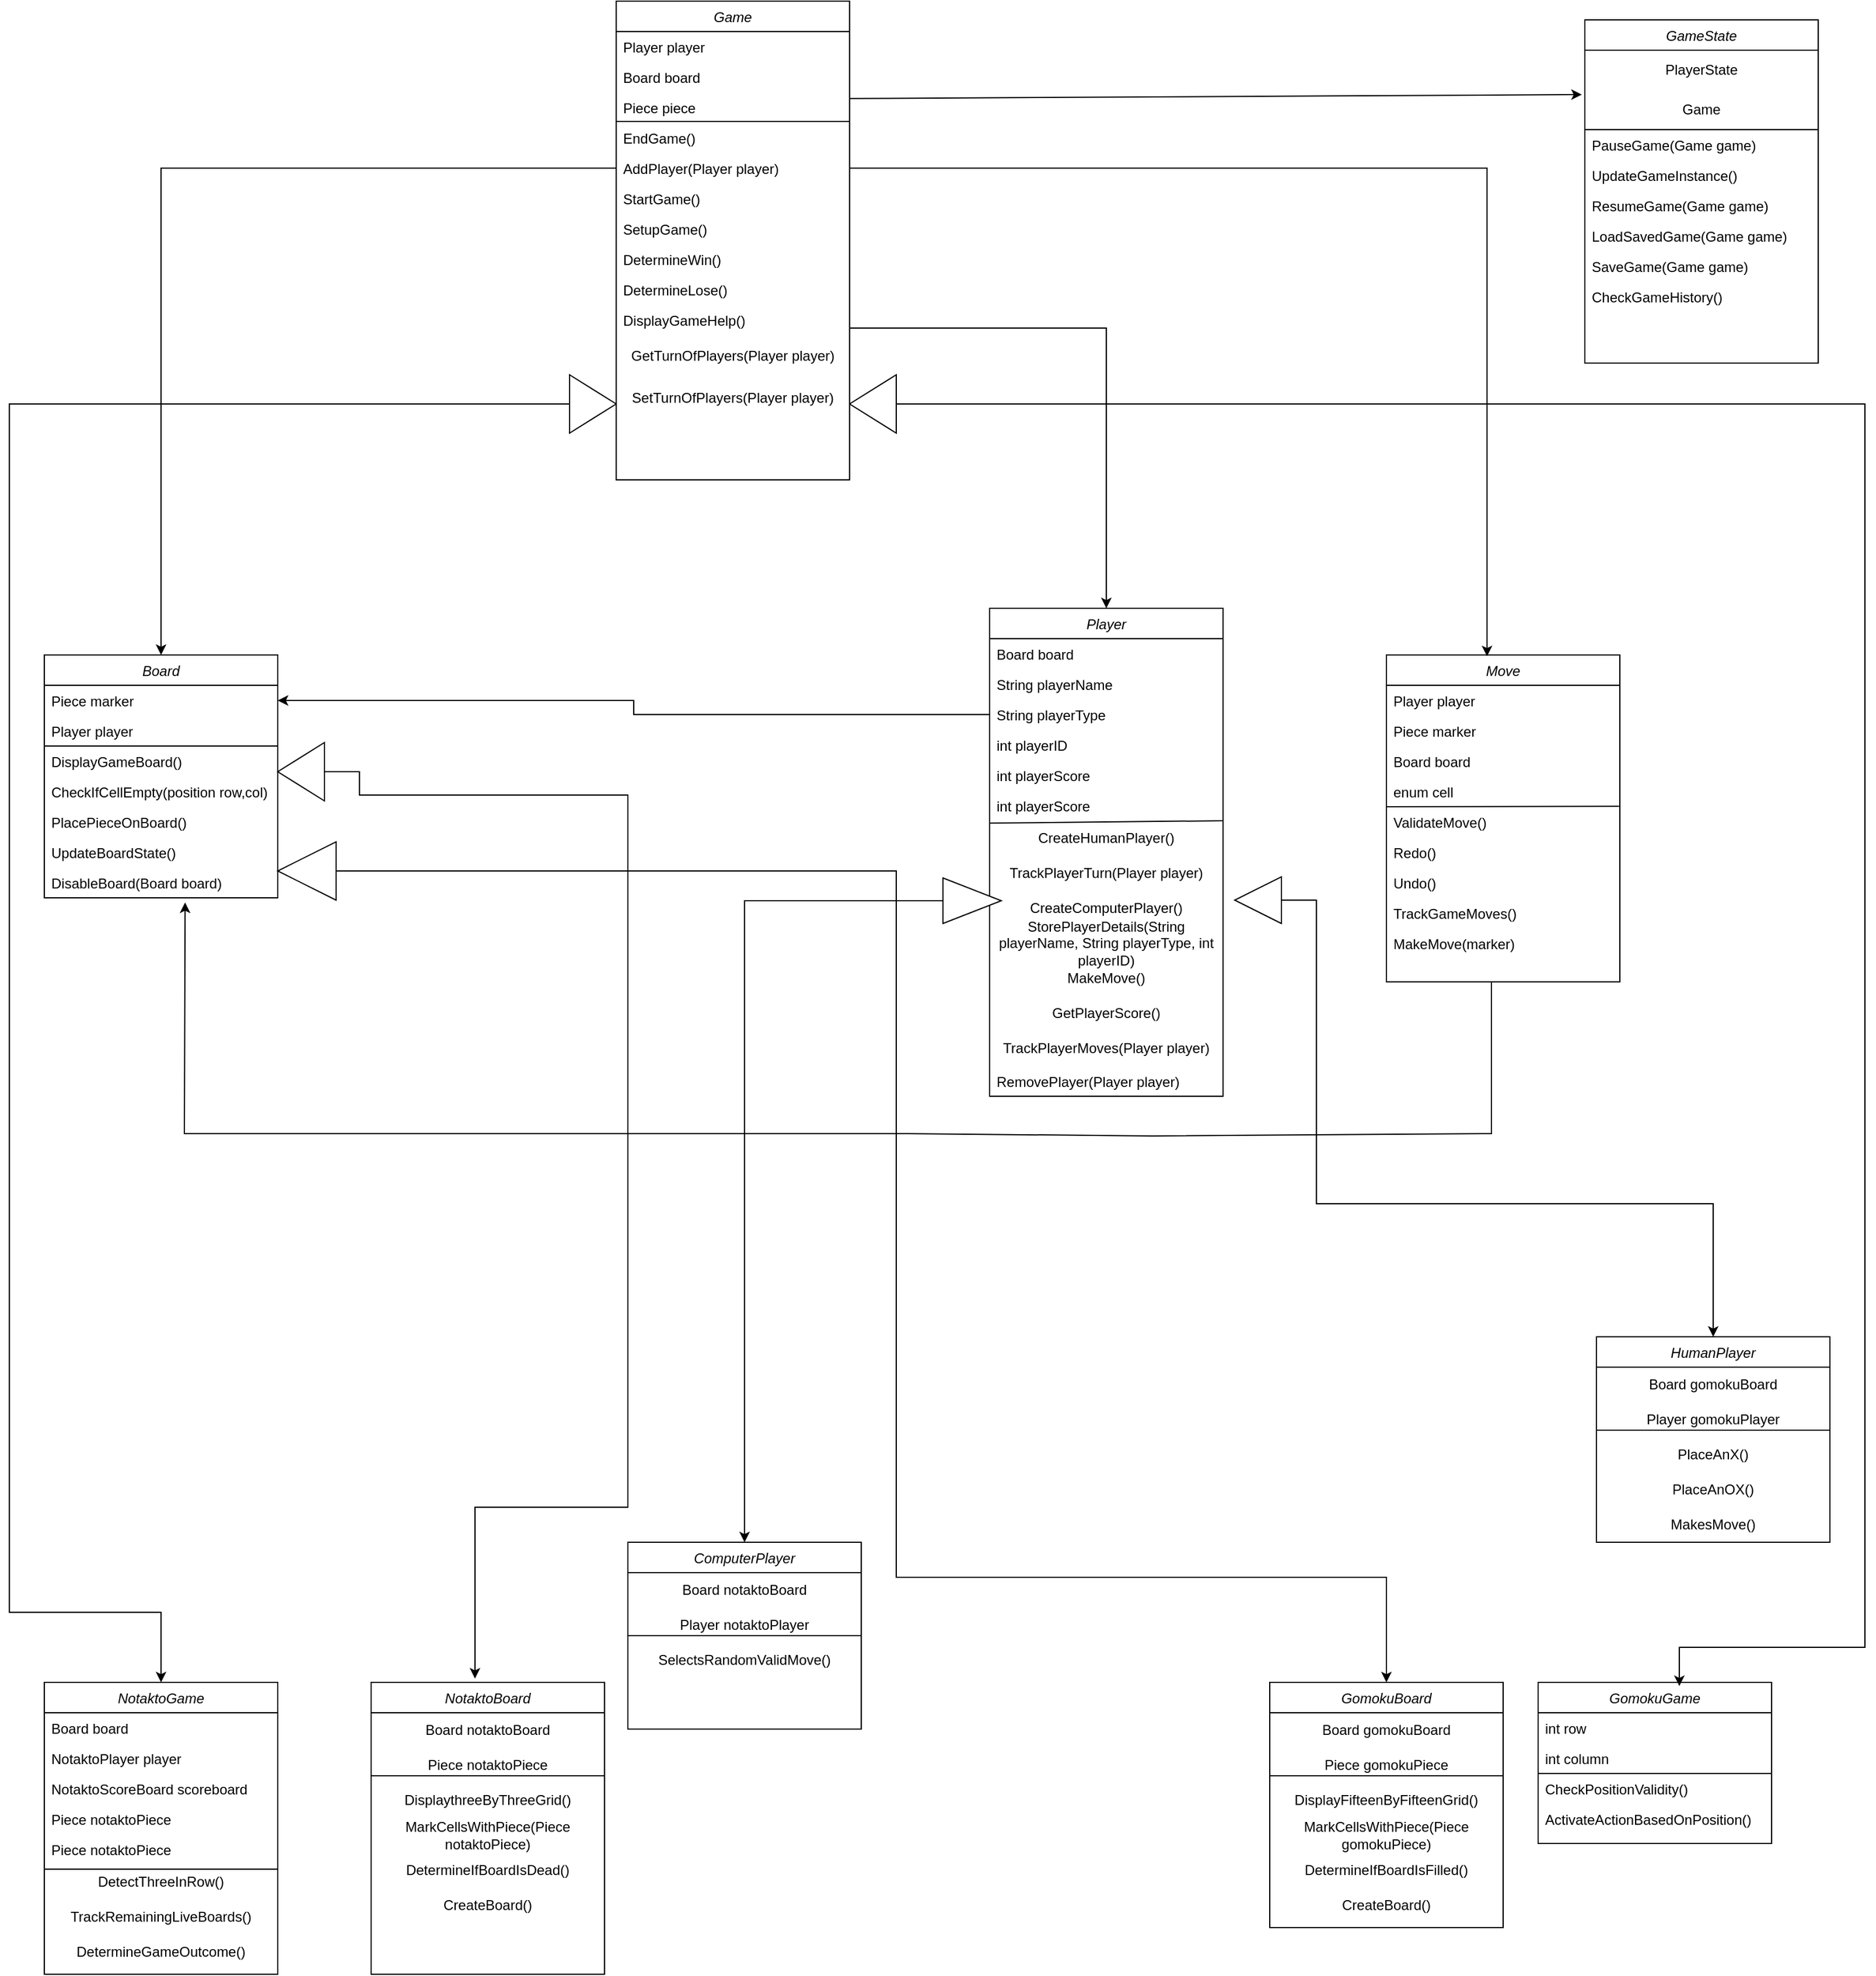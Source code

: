 <mxfile version="24.7.5">
  <diagram id="C5RBs43oDa-KdzZeNtuy" name="Page-1">
    <mxGraphModel dx="2927" dy="1242" grid="1" gridSize="10" guides="1" tooltips="1" connect="1" arrows="1" fold="1" page="1" pageScale="1" pageWidth="827" pageHeight="1169" math="0" shadow="0">
      <root>
        <mxCell id="WIyWlLk6GJQsqaUBKTNV-0" />
        <mxCell id="WIyWlLk6GJQsqaUBKTNV-1" parent="WIyWlLk6GJQsqaUBKTNV-0" />
        <mxCell id="zkfFHV4jXpPFQw0GAbJ--0" value="Game" style="swimlane;fontStyle=2;align=center;verticalAlign=top;childLayout=stackLayout;horizontal=1;startSize=26;horizontalStack=0;resizeParent=1;resizeLast=0;collapsible=1;marginBottom=0;rounded=0;shadow=0;strokeWidth=1;" parent="WIyWlLk6GJQsqaUBKTNV-1" vertex="1">
          <mxGeometry x="-270" y="40" width="200" height="410" as="geometry">
            <mxRectangle x="230" y="140" width="160" height="26" as="alternateBounds" />
          </mxGeometry>
        </mxCell>
        <mxCell id="zkfFHV4jXpPFQw0GAbJ--1" value="Player player&#xa;" style="text;align=left;verticalAlign=top;spacingLeft=4;spacingRight=4;overflow=hidden;rotatable=0;points=[[0,0.5],[1,0.5]];portConstraint=eastwest;" parent="zkfFHV4jXpPFQw0GAbJ--0" vertex="1">
          <mxGeometry y="26" width="200" height="26" as="geometry" />
        </mxCell>
        <mxCell id="zkfFHV4jXpPFQw0GAbJ--2" value="Board board" style="text;align=left;verticalAlign=top;spacingLeft=4;spacingRight=4;overflow=hidden;rotatable=0;points=[[0,0.5],[1,0.5]];portConstraint=eastwest;rounded=0;shadow=0;html=0;" parent="zkfFHV4jXpPFQw0GAbJ--0" vertex="1">
          <mxGeometry y="52" width="200" height="26" as="geometry" />
        </mxCell>
        <mxCell id="JrsG_4BdHlaIOofszGz--10" value="Piece piece" style="text;align=left;verticalAlign=top;spacingLeft=4;spacingRight=4;overflow=hidden;rotatable=0;points=[[0,0.5],[1,0.5]];portConstraint=eastwest;rounded=0;shadow=0;html=0;" parent="zkfFHV4jXpPFQw0GAbJ--0" vertex="1">
          <mxGeometry y="78" width="200" height="26" as="geometry" />
        </mxCell>
        <mxCell id="JrsG_4BdHlaIOofszGz--7" value="EndGame()" style="text;align=left;verticalAlign=top;spacingLeft=4;spacingRight=4;overflow=hidden;rotatable=0;points=[[0,0.5],[1,0.5]];portConstraint=eastwest;" parent="zkfFHV4jXpPFQw0GAbJ--0" vertex="1">
          <mxGeometry y="104" width="200" height="26" as="geometry" />
        </mxCell>
        <mxCell id="JrsG_4BdHlaIOofszGz--1" value="AddPlayer(Player player)" style="text;align=left;verticalAlign=top;spacingLeft=4;spacingRight=4;overflow=hidden;rotatable=0;points=[[0,0.5],[1,0.5]];portConstraint=eastwest;" parent="zkfFHV4jXpPFQw0GAbJ--0" vertex="1">
          <mxGeometry y="130" width="200" height="26" as="geometry" />
        </mxCell>
        <mxCell id="JrsG_4BdHlaIOofszGz--6" value="StartGame()" style="text;align=left;verticalAlign=top;spacingLeft=4;spacingRight=4;overflow=hidden;rotatable=0;points=[[0,0.5],[1,0.5]];portConstraint=eastwest;" parent="zkfFHV4jXpPFQw0GAbJ--0" vertex="1">
          <mxGeometry y="156" width="200" height="26" as="geometry" />
        </mxCell>
        <mxCell id="JrsG_4BdHlaIOofszGz--11" value="SetupGame()" style="text;align=left;verticalAlign=top;spacingLeft=4;spacingRight=4;overflow=hidden;rotatable=0;points=[[0,0.5],[1,0.5]];portConstraint=eastwest;" parent="zkfFHV4jXpPFQw0GAbJ--0" vertex="1">
          <mxGeometry y="182" width="200" height="26" as="geometry" />
        </mxCell>
        <mxCell id="JrsG_4BdHlaIOofszGz--13" value="DetermineWin()" style="text;align=left;verticalAlign=top;spacingLeft=4;spacingRight=4;overflow=hidden;rotatable=0;points=[[0,0.5],[1,0.5]];portConstraint=eastwest;" parent="zkfFHV4jXpPFQw0GAbJ--0" vertex="1">
          <mxGeometry y="208" width="200" height="26" as="geometry" />
        </mxCell>
        <mxCell id="JrsG_4BdHlaIOofszGz--14" value="DetermineLose()" style="text;align=left;verticalAlign=top;spacingLeft=4;spacingRight=4;overflow=hidden;rotatable=0;points=[[0,0.5],[1,0.5]];portConstraint=eastwest;" parent="zkfFHV4jXpPFQw0GAbJ--0" vertex="1">
          <mxGeometry y="234" width="200" height="26" as="geometry" />
        </mxCell>
        <mxCell id="JrsG_4BdHlaIOofszGz--17" value="DisplayGameHelp()" style="text;align=left;verticalAlign=top;spacingLeft=4;spacingRight=4;overflow=hidden;rotatable=0;points=[[0,0.5],[1,0.5]];portConstraint=eastwest;" parent="zkfFHV4jXpPFQw0GAbJ--0" vertex="1">
          <mxGeometry y="260" width="200" height="26" as="geometry" />
        </mxCell>
        <mxCell id="JrsG_4BdHlaIOofszGz--152" value="GetTurnOfPlayers(Player player)" style="text;html=1;align=center;verticalAlign=middle;whiteSpace=wrap;rounded=0;" parent="zkfFHV4jXpPFQw0GAbJ--0" vertex="1">
          <mxGeometry y="286" width="200" height="36" as="geometry" />
        </mxCell>
        <mxCell id="JrsG_4BdHlaIOofszGz--155" value="SetTurnOfPlayers(Player player)" style="text;html=1;align=center;verticalAlign=middle;whiteSpace=wrap;rounded=0;" parent="zkfFHV4jXpPFQw0GAbJ--0" vertex="1">
          <mxGeometry y="322" width="200" height="36" as="geometry" />
        </mxCell>
        <mxCell id="JrsG_4BdHlaIOofszGz--0" value="" style="endArrow=none;html=1;rounded=0;exitX=0;exitY=0.25;exitDx=0;exitDy=0;entryX=1;entryY=0.25;entryDx=0;entryDy=0;" parent="WIyWlLk6GJQsqaUBKTNV-1" edge="1">
          <mxGeometry width="50" height="50" relative="1" as="geometry">
            <mxPoint x="-270" y="143" as="sourcePoint" />
            <mxPoint x="-70" y="143" as="targetPoint" />
          </mxGeometry>
        </mxCell>
        <mxCell id="JrsG_4BdHlaIOofszGz--21" value="Player" style="swimlane;fontStyle=2;align=center;verticalAlign=top;childLayout=stackLayout;horizontal=1;startSize=26;horizontalStack=0;resizeParent=1;resizeLast=0;collapsible=1;marginBottom=0;rounded=0;shadow=0;strokeWidth=1;" parent="WIyWlLk6GJQsqaUBKTNV-1" vertex="1">
          <mxGeometry x="50" y="560" width="200" height="418" as="geometry">
            <mxRectangle x="230" y="140" width="160" height="26" as="alternateBounds" />
          </mxGeometry>
        </mxCell>
        <mxCell id="JrsG_4BdHlaIOofszGz--97" value="Board board" style="text;align=left;verticalAlign=top;spacingLeft=4;spacingRight=4;overflow=hidden;rotatable=0;points=[[0,0.5],[1,0.5]];portConstraint=eastwest;" parent="JrsG_4BdHlaIOofszGz--21" vertex="1">
          <mxGeometry y="26" width="200" height="26" as="geometry" />
        </mxCell>
        <mxCell id="JrsG_4BdHlaIOofszGz--102" value="String playerName" style="text;align=left;verticalAlign=top;spacingLeft=4;spacingRight=4;overflow=hidden;rotatable=0;points=[[0,0.5],[1,0.5]];portConstraint=eastwest;" parent="JrsG_4BdHlaIOofszGz--21" vertex="1">
          <mxGeometry y="52" width="200" height="26" as="geometry" />
        </mxCell>
        <mxCell id="JrsG_4BdHlaIOofszGz--103" value="String playerType" style="text;align=left;verticalAlign=top;spacingLeft=4;spacingRight=4;overflow=hidden;rotatable=0;points=[[0,0.5],[1,0.5]];portConstraint=eastwest;" parent="JrsG_4BdHlaIOofszGz--21" vertex="1">
          <mxGeometry y="78" width="200" height="26" as="geometry" />
        </mxCell>
        <mxCell id="JrsG_4BdHlaIOofszGz--104" value="int playerID" style="text;align=left;verticalAlign=top;spacingLeft=4;spacingRight=4;overflow=hidden;rotatable=0;points=[[0,0.5],[1,0.5]];portConstraint=eastwest;" parent="JrsG_4BdHlaIOofszGz--21" vertex="1">
          <mxGeometry y="104" width="200" height="26" as="geometry" />
        </mxCell>
        <mxCell id="JrsG_4BdHlaIOofszGz--105" value="int playerScore" style="text;align=left;verticalAlign=top;spacingLeft=4;spacingRight=4;overflow=hidden;rotatable=0;points=[[0,0.5],[1,0.5]];portConstraint=eastwest;" parent="JrsG_4BdHlaIOofszGz--21" vertex="1">
          <mxGeometry y="130" width="200" height="26" as="geometry" />
        </mxCell>
        <mxCell id="JrsG_4BdHlaIOofszGz--106" value="int playerScore" style="text;align=left;verticalAlign=top;spacingLeft=4;spacingRight=4;overflow=hidden;rotatable=0;points=[[0,0.5],[1,0.5]];portConstraint=eastwest;" parent="JrsG_4BdHlaIOofszGz--21" vertex="1">
          <mxGeometry y="156" width="200" height="26" as="geometry" />
        </mxCell>
        <mxCell id="JrsG_4BdHlaIOofszGz--98" value="" style="endArrow=none;html=1;rounded=0;" parent="JrsG_4BdHlaIOofszGz--21" edge="1">
          <mxGeometry width="50" height="50" relative="1" as="geometry">
            <mxPoint y="184" as="sourcePoint" />
            <mxPoint x="200" y="182" as="targetPoint" />
          </mxGeometry>
        </mxCell>
        <mxCell id="JrsG_4BdHlaIOofszGz--99" value="CreateHumanPlayer()" style="text;html=1;align=center;verticalAlign=middle;whiteSpace=wrap;rounded=0;" parent="JrsG_4BdHlaIOofszGz--21" vertex="1">
          <mxGeometry y="182" width="200" height="30" as="geometry" />
        </mxCell>
        <mxCell id="JrsG_4BdHlaIOofszGz--101" value="TrackPlayerTurn(Player player)" style="text;html=1;align=center;verticalAlign=middle;whiteSpace=wrap;rounded=0;" parent="JrsG_4BdHlaIOofszGz--21" vertex="1">
          <mxGeometry y="212" width="200" height="30" as="geometry" />
        </mxCell>
        <mxCell id="JrsG_4BdHlaIOofszGz--100" value="CreateComputerPlayer()" style="text;html=1;align=center;verticalAlign=middle;whiteSpace=wrap;rounded=0;" parent="JrsG_4BdHlaIOofszGz--21" vertex="1">
          <mxGeometry y="242" width="200" height="30" as="geometry" />
        </mxCell>
        <mxCell id="JrsG_4BdHlaIOofszGz--108" value="StorePlayerDetails(String playerName, String playerType, int playerID)" style="text;html=1;align=center;verticalAlign=middle;whiteSpace=wrap;rounded=0;" parent="JrsG_4BdHlaIOofszGz--21" vertex="1">
          <mxGeometry y="272" width="200" height="30" as="geometry" />
        </mxCell>
        <mxCell id="JrsG_4BdHlaIOofszGz--110" value="MakeMove()" style="text;html=1;align=center;verticalAlign=middle;whiteSpace=wrap;rounded=0;" parent="JrsG_4BdHlaIOofszGz--21" vertex="1">
          <mxGeometry y="302" width="200" height="30" as="geometry" />
        </mxCell>
        <mxCell id="JrsG_4BdHlaIOofszGz--111" value="GetPlayerScore()" style="text;html=1;align=center;verticalAlign=middle;whiteSpace=wrap;rounded=0;" parent="JrsG_4BdHlaIOofszGz--21" vertex="1">
          <mxGeometry y="332" width="200" height="30" as="geometry" />
        </mxCell>
        <mxCell id="JrsG_4BdHlaIOofszGz--112" value="TrackPlayerMoves(Player player)" style="text;html=1;align=center;verticalAlign=middle;whiteSpace=wrap;rounded=0;" parent="JrsG_4BdHlaIOofszGz--21" vertex="1">
          <mxGeometry y="362" width="200" height="30" as="geometry" />
        </mxCell>
        <mxCell id="JrsG_4BdHlaIOofszGz--3" value="RemovePlayer(Player player)" style="text;align=left;verticalAlign=top;spacingLeft=4;spacingRight=4;overflow=hidden;rotatable=0;points=[[0,0.5],[1,0.5]];portConstraint=eastwest;" parent="JrsG_4BdHlaIOofszGz--21" vertex="1">
          <mxGeometry y="392" width="200" height="26" as="geometry" />
        </mxCell>
        <mxCell id="JrsG_4BdHlaIOofszGz--44" value="Board" style="swimlane;fontStyle=2;align=center;verticalAlign=top;childLayout=stackLayout;horizontal=1;startSize=26;horizontalStack=0;resizeParent=1;resizeLast=0;collapsible=1;marginBottom=0;rounded=0;shadow=0;strokeWidth=1;" parent="WIyWlLk6GJQsqaUBKTNV-1" vertex="1">
          <mxGeometry x="-760" y="600" width="200" height="208" as="geometry">
            <mxRectangle x="230" y="140" width="160" height="26" as="alternateBounds" />
          </mxGeometry>
        </mxCell>
        <mxCell id="JrsG_4BdHlaIOofszGz--90" value="Piece marker" style="text;align=left;verticalAlign=top;spacingLeft=4;spacingRight=4;overflow=hidden;rotatable=0;points=[[0,0.5],[1,0.5]];portConstraint=eastwest;" parent="JrsG_4BdHlaIOofszGz--44" vertex="1">
          <mxGeometry y="26" width="200" height="26" as="geometry" />
        </mxCell>
        <mxCell id="JrsG_4BdHlaIOofszGz--91" value="Player player" style="text;align=left;verticalAlign=top;spacingLeft=4;spacingRight=4;overflow=hidden;rotatable=0;points=[[0,0.5],[1,0.5]];portConstraint=eastwest;" parent="JrsG_4BdHlaIOofszGz--44" vertex="1">
          <mxGeometry y="52" width="200" height="26" as="geometry" />
        </mxCell>
        <mxCell id="JrsG_4BdHlaIOofszGz--92" value="" style="endArrow=none;html=1;rounded=0;" parent="JrsG_4BdHlaIOofszGz--44" edge="1">
          <mxGeometry width="50" height="50" relative="1" as="geometry">
            <mxPoint y="78" as="sourcePoint" />
            <mxPoint x="200" y="78" as="targetPoint" />
          </mxGeometry>
        </mxCell>
        <mxCell id="JrsG_4BdHlaIOofszGz--93" value="DisplayGameBoard()" style="text;align=left;verticalAlign=top;spacingLeft=4;spacingRight=4;overflow=hidden;rotatable=0;points=[[0,0.5],[1,0.5]];portConstraint=eastwest;" parent="JrsG_4BdHlaIOofszGz--44" vertex="1">
          <mxGeometry y="78" width="200" height="26" as="geometry" />
        </mxCell>
        <mxCell id="JrsG_4BdHlaIOofszGz--94" value="CheckIfCellEmpty(position row,col)" style="text;align=left;verticalAlign=top;spacingLeft=4;spacingRight=4;overflow=hidden;rotatable=0;points=[[0,0.5],[1,0.5]];portConstraint=eastwest;" parent="JrsG_4BdHlaIOofszGz--44" vertex="1">
          <mxGeometry y="104" width="200" height="26" as="geometry" />
        </mxCell>
        <mxCell id="JrsG_4BdHlaIOofszGz--95" value="PlacePieceOnBoard()" style="text;align=left;verticalAlign=top;spacingLeft=4;spacingRight=4;overflow=hidden;rotatable=0;points=[[0,0.5],[1,0.5]];portConstraint=eastwest;" parent="JrsG_4BdHlaIOofszGz--44" vertex="1">
          <mxGeometry y="130" width="200" height="26" as="geometry" />
        </mxCell>
        <mxCell id="JrsG_4BdHlaIOofszGz--96" value="UpdateBoardState()" style="text;align=left;verticalAlign=top;spacingLeft=4;spacingRight=4;overflow=hidden;rotatable=0;points=[[0,0.5],[1,0.5]];portConstraint=eastwest;" parent="JrsG_4BdHlaIOofszGz--44" vertex="1">
          <mxGeometry y="156" width="200" height="26" as="geometry" />
        </mxCell>
        <mxCell id="JrsG_4BdHlaIOofszGz--4" value="DisableBoard(Board board)" style="text;align=left;verticalAlign=top;spacingLeft=4;spacingRight=4;overflow=hidden;rotatable=0;points=[[0,0.5],[1,0.5]];portConstraint=eastwest;" parent="JrsG_4BdHlaIOofszGz--44" vertex="1">
          <mxGeometry y="182" width="200" height="26" as="geometry" />
        </mxCell>
        <mxCell id="JrsG_4BdHlaIOofszGz--113" value="Move" style="swimlane;fontStyle=2;align=center;verticalAlign=top;childLayout=stackLayout;horizontal=1;startSize=26;horizontalStack=0;resizeParent=1;resizeLast=0;collapsible=1;marginBottom=0;rounded=0;shadow=0;strokeWidth=1;" parent="WIyWlLk6GJQsqaUBKTNV-1" vertex="1">
          <mxGeometry x="390" y="600" width="200" height="280" as="geometry">
            <mxRectangle x="230" y="140" width="160" height="26" as="alternateBounds" />
          </mxGeometry>
        </mxCell>
        <mxCell id="JrsG_4BdHlaIOofszGz--115" value="Player player" style="text;align=left;verticalAlign=top;spacingLeft=4;spacingRight=4;overflow=hidden;rotatable=0;points=[[0,0.5],[1,0.5]];portConstraint=eastwest;" parent="JrsG_4BdHlaIOofszGz--113" vertex="1">
          <mxGeometry y="26" width="200" height="26" as="geometry" />
        </mxCell>
        <mxCell id="JrsG_4BdHlaIOofszGz--121" value="Piece marker" style="text;align=left;verticalAlign=top;spacingLeft=4;spacingRight=4;overflow=hidden;rotatable=0;points=[[0,0.5],[1,0.5]];portConstraint=eastwest;" parent="JrsG_4BdHlaIOofszGz--113" vertex="1">
          <mxGeometry y="52" width="200" height="26" as="geometry" />
        </mxCell>
        <mxCell id="JrsG_4BdHlaIOofszGz--122" value="Board board" style="text;align=left;verticalAlign=top;spacingLeft=4;spacingRight=4;overflow=hidden;rotatable=0;points=[[0,0.5],[1,0.5]];portConstraint=eastwest;" parent="JrsG_4BdHlaIOofszGz--113" vertex="1">
          <mxGeometry y="78" width="200" height="26" as="geometry" />
        </mxCell>
        <mxCell id="JrsG_4BdHlaIOofszGz--133" value="enum cell" style="text;align=left;verticalAlign=top;spacingLeft=4;spacingRight=4;overflow=hidden;rotatable=0;points=[[0,0.5],[1,0.5]];portConstraint=eastwest;" parent="JrsG_4BdHlaIOofszGz--113" vertex="1">
          <mxGeometry y="104" width="200" height="26" as="geometry" />
        </mxCell>
        <mxCell id="JrsG_4BdHlaIOofszGz--118" value="ValidateMove()" style="text;align=left;verticalAlign=top;spacingLeft=4;spacingRight=4;overflow=hidden;rotatable=0;points=[[0,0.5],[1,0.5]];portConstraint=eastwest;" parent="JrsG_4BdHlaIOofszGz--113" vertex="1">
          <mxGeometry y="130" width="200" height="26" as="geometry" />
        </mxCell>
        <mxCell id="JrsG_4BdHlaIOofszGz--119" value="Redo()" style="text;align=left;verticalAlign=top;spacingLeft=4;spacingRight=4;overflow=hidden;rotatable=0;points=[[0,0.5],[1,0.5]];portConstraint=eastwest;" parent="JrsG_4BdHlaIOofszGz--113" vertex="1">
          <mxGeometry y="156" width="200" height="26" as="geometry" />
        </mxCell>
        <mxCell id="JrsG_4BdHlaIOofszGz--120" value="Undo()" style="text;align=left;verticalAlign=top;spacingLeft=4;spacingRight=4;overflow=hidden;rotatable=0;points=[[0,0.5],[1,0.5]];portConstraint=eastwest;" parent="JrsG_4BdHlaIOofszGz--113" vertex="1">
          <mxGeometry y="182" width="200" height="26" as="geometry" />
        </mxCell>
        <mxCell id="JrsG_4BdHlaIOofszGz--117" value="TrackGameMoves()" style="text;align=left;verticalAlign=top;spacingLeft=4;spacingRight=4;overflow=hidden;rotatable=0;points=[[0,0.5],[1,0.5]];portConstraint=eastwest;" parent="JrsG_4BdHlaIOofszGz--113" vertex="1">
          <mxGeometry y="208" width="200" height="26" as="geometry" />
        </mxCell>
        <mxCell id="IUWWj99gZG_mJa3rG5GF-0" value="MakeMove(marker)" style="text;align=left;verticalAlign=top;spacingLeft=4;spacingRight=4;overflow=hidden;rotatable=0;points=[[0,0.5],[1,0.5]];portConstraint=eastwest;" vertex="1" parent="JrsG_4BdHlaIOofszGz--113">
          <mxGeometry y="234" width="200" height="26" as="geometry" />
        </mxCell>
        <mxCell id="JrsG_4BdHlaIOofszGz--138" value="" style="endArrow=none;html=1;rounded=0;entryX=0.997;entryY=-0.015;entryDx=0;entryDy=0;entryPerimeter=0;" parent="WIyWlLk6GJQsqaUBKTNV-1" edge="1" target="JrsG_4BdHlaIOofszGz--118">
          <mxGeometry width="50" height="50" relative="1" as="geometry">
            <mxPoint x="390" y="730" as="sourcePoint" />
            <mxPoint x="560" y="730" as="targetPoint" />
          </mxGeometry>
        </mxCell>
        <mxCell id="JrsG_4BdHlaIOofszGz--164" value="NotaktoGame" style="swimlane;fontStyle=2;align=center;verticalAlign=top;childLayout=stackLayout;horizontal=1;startSize=26;horizontalStack=0;resizeParent=1;resizeLast=0;collapsible=1;marginBottom=0;rounded=0;shadow=0;strokeWidth=1;" parent="WIyWlLk6GJQsqaUBKTNV-1" vertex="1">
          <mxGeometry x="-760" y="1480" width="200" height="250" as="geometry">
            <mxRectangle x="230" y="140" width="160" height="26" as="alternateBounds" />
          </mxGeometry>
        </mxCell>
        <mxCell id="JrsG_4BdHlaIOofszGz--165" value="Board board" style="text;align=left;verticalAlign=top;spacingLeft=4;spacingRight=4;overflow=hidden;rotatable=0;points=[[0,0.5],[1,0.5]];portConstraint=eastwest;" parent="JrsG_4BdHlaIOofszGz--164" vertex="1">
          <mxGeometry y="26" width="200" height="26" as="geometry" />
        </mxCell>
        <mxCell id="JrsG_4BdHlaIOofszGz--166" value="NotaktoPlayer player" style="text;align=left;verticalAlign=top;spacingLeft=4;spacingRight=4;overflow=hidden;rotatable=0;points=[[0,0.5],[1,0.5]];portConstraint=eastwest;" parent="JrsG_4BdHlaIOofszGz--164" vertex="1">
          <mxGeometry y="52" width="200" height="26" as="geometry" />
        </mxCell>
        <mxCell id="JrsG_4BdHlaIOofszGz--176" value="NotaktoScoreBoard scoreboard" style="text;align=left;verticalAlign=top;spacingLeft=4;spacingRight=4;overflow=hidden;rotatable=0;points=[[0,0.5],[1,0.5]];portConstraint=eastwest;" parent="JrsG_4BdHlaIOofszGz--164" vertex="1">
          <mxGeometry y="78" width="200" height="26" as="geometry" />
        </mxCell>
        <mxCell id="JrsG_4BdHlaIOofszGz--177" value="Piece notaktoPiece" style="text;align=left;verticalAlign=top;spacingLeft=4;spacingRight=4;overflow=hidden;rotatable=0;points=[[0,0.5],[1,0.5]];portConstraint=eastwest;" parent="JrsG_4BdHlaIOofszGz--164" vertex="1">
          <mxGeometry y="104" width="200" height="26" as="geometry" />
        </mxCell>
        <mxCell id="JrsG_4BdHlaIOofszGz--178" value="Piece notaktoPiece" style="text;align=left;verticalAlign=top;spacingLeft=4;spacingRight=4;overflow=hidden;rotatable=0;points=[[0,0.5],[1,0.5]];portConstraint=eastwest;" parent="JrsG_4BdHlaIOofszGz--164" vertex="1">
          <mxGeometry y="130" width="200" height="26" as="geometry" />
        </mxCell>
        <mxCell id="JrsG_4BdHlaIOofszGz--179" value="" style="endArrow=none;html=1;rounded=0;" parent="JrsG_4BdHlaIOofszGz--164" edge="1">
          <mxGeometry width="50" height="50" relative="1" as="geometry">
            <mxPoint y="160" as="sourcePoint" />
            <mxPoint x="200" y="160" as="targetPoint" />
          </mxGeometry>
        </mxCell>
        <mxCell id="JrsG_4BdHlaIOofszGz--180" value="DetectThreeInRow()" style="text;html=1;align=center;verticalAlign=middle;whiteSpace=wrap;rounded=0;" parent="JrsG_4BdHlaIOofszGz--164" vertex="1">
          <mxGeometry y="156" width="200" height="30" as="geometry" />
        </mxCell>
        <mxCell id="JrsG_4BdHlaIOofszGz--181" value="TrackRemainingLiveBoards()" style="text;html=1;align=center;verticalAlign=middle;whiteSpace=wrap;rounded=0;" parent="JrsG_4BdHlaIOofszGz--164" vertex="1">
          <mxGeometry y="186" width="200" height="30" as="geometry" />
        </mxCell>
        <mxCell id="JrsG_4BdHlaIOofszGz--182" value="DetermineGameOutcome()" style="text;html=1;align=center;verticalAlign=middle;whiteSpace=wrap;rounded=0;" parent="JrsG_4BdHlaIOofszGz--164" vertex="1">
          <mxGeometry y="216" width="200" height="30" as="geometry" />
        </mxCell>
        <mxCell id="JrsG_4BdHlaIOofszGz--170" value="GomokuGame" style="swimlane;fontStyle=2;align=center;verticalAlign=top;childLayout=stackLayout;horizontal=1;startSize=26;horizontalStack=0;resizeParent=1;resizeLast=0;collapsible=1;marginBottom=0;rounded=0;shadow=0;strokeWidth=1;" parent="WIyWlLk6GJQsqaUBKTNV-1" vertex="1">
          <mxGeometry x="520" y="1480" width="200" height="138" as="geometry">
            <mxRectangle x="230" y="140" width="160" height="26" as="alternateBounds" />
          </mxGeometry>
        </mxCell>
        <mxCell id="JrsG_4BdHlaIOofszGz--171" value="int row" style="text;align=left;verticalAlign=top;spacingLeft=4;spacingRight=4;overflow=hidden;rotatable=0;points=[[0,0.5],[1,0.5]];portConstraint=eastwest;" parent="JrsG_4BdHlaIOofszGz--170" vertex="1">
          <mxGeometry y="26" width="200" height="26" as="geometry" />
        </mxCell>
        <mxCell id="JrsG_4BdHlaIOofszGz--172" value="int column" style="text;align=left;verticalAlign=top;spacingLeft=4;spacingRight=4;overflow=hidden;rotatable=0;points=[[0,0.5],[1,0.5]];portConstraint=eastwest;" parent="JrsG_4BdHlaIOofszGz--170" vertex="1">
          <mxGeometry y="52" width="200" height="26" as="geometry" />
        </mxCell>
        <mxCell id="JrsG_4BdHlaIOofszGz--173" value="" style="endArrow=none;html=1;rounded=0;" parent="JrsG_4BdHlaIOofszGz--170" edge="1">
          <mxGeometry width="50" height="50" relative="1" as="geometry">
            <mxPoint y="78" as="sourcePoint" />
            <mxPoint x="200" y="78" as="targetPoint" />
          </mxGeometry>
        </mxCell>
        <mxCell id="JrsG_4BdHlaIOofszGz--174" value="CheckPositionValidity()" style="text;align=left;verticalAlign=top;spacingLeft=4;spacingRight=4;overflow=hidden;rotatable=0;points=[[0,0.5],[1,0.5]];portConstraint=eastwest;" parent="JrsG_4BdHlaIOofszGz--170" vertex="1">
          <mxGeometry y="78" width="200" height="26" as="geometry" />
        </mxCell>
        <mxCell id="JrsG_4BdHlaIOofszGz--175" value="ActivateActionBasedOnPosition()" style="text;align=left;verticalAlign=top;spacingLeft=4;spacingRight=4;overflow=hidden;rotatable=0;points=[[0,0.5],[1,0.5]];portConstraint=eastwest;" parent="JrsG_4BdHlaIOofszGz--170" vertex="1">
          <mxGeometry y="104" width="200" height="26" as="geometry" />
        </mxCell>
        <mxCell id="JrsG_4BdHlaIOofszGz--183" value="NotaktoBoard" style="swimlane;fontStyle=2;align=center;verticalAlign=top;childLayout=stackLayout;horizontal=1;startSize=26;horizontalStack=0;resizeParent=1;resizeLast=0;collapsible=1;marginBottom=0;rounded=0;shadow=0;strokeWidth=1;" parent="WIyWlLk6GJQsqaUBKTNV-1" vertex="1">
          <mxGeometry x="-480" y="1480" width="200" height="250" as="geometry">
            <mxRectangle x="230" y="140" width="160" height="26" as="alternateBounds" />
          </mxGeometry>
        </mxCell>
        <mxCell id="JrsG_4BdHlaIOofszGz--193" value="Board notaktoBoard" style="text;html=1;align=center;verticalAlign=middle;whiteSpace=wrap;rounded=0;" parent="JrsG_4BdHlaIOofszGz--183" vertex="1">
          <mxGeometry y="26" width="200" height="30" as="geometry" />
        </mxCell>
        <mxCell id="JrsG_4BdHlaIOofszGz--194" value="Piece notaktoPiece" style="text;html=1;align=center;verticalAlign=middle;whiteSpace=wrap;rounded=0;" parent="JrsG_4BdHlaIOofszGz--183" vertex="1">
          <mxGeometry y="56" width="200" height="30" as="geometry" />
        </mxCell>
        <mxCell id="JrsG_4BdHlaIOofszGz--189" value="" style="endArrow=none;html=1;rounded=0;" parent="JrsG_4BdHlaIOofszGz--183" edge="1">
          <mxGeometry width="50" height="50" relative="1" as="geometry">
            <mxPoint y="80" as="sourcePoint" />
            <mxPoint x="200" y="80" as="targetPoint" />
          </mxGeometry>
        </mxCell>
        <mxCell id="JrsG_4BdHlaIOofszGz--195" value="DisplaythreeByThreeGrid()" style="text;html=1;align=center;verticalAlign=middle;whiteSpace=wrap;rounded=0;" parent="JrsG_4BdHlaIOofszGz--183" vertex="1">
          <mxGeometry y="86" width="200" height="30" as="geometry" />
        </mxCell>
        <mxCell id="JrsG_4BdHlaIOofszGz--196" value="MarkCellsWithPiece(Piece notaktoPiece)" style="text;html=1;align=center;verticalAlign=middle;whiteSpace=wrap;rounded=0;" parent="JrsG_4BdHlaIOofszGz--183" vertex="1">
          <mxGeometry y="116" width="200" height="30" as="geometry" />
        </mxCell>
        <mxCell id="JrsG_4BdHlaIOofszGz--197" value="DetermineIfBoardIsDead()" style="text;html=1;align=center;verticalAlign=middle;whiteSpace=wrap;rounded=0;" parent="JrsG_4BdHlaIOofszGz--183" vertex="1">
          <mxGeometry y="146" width="200" height="30" as="geometry" />
        </mxCell>
        <mxCell id="JrsG_4BdHlaIOofszGz--198" value="CreateBoard()" style="text;html=1;align=center;verticalAlign=middle;whiteSpace=wrap;rounded=0;" parent="JrsG_4BdHlaIOofszGz--183" vertex="1">
          <mxGeometry y="176" width="200" height="30" as="geometry" />
        </mxCell>
        <mxCell id="JrsG_4BdHlaIOofszGz--199" value="ComputerPlayer" style="swimlane;fontStyle=2;align=center;verticalAlign=top;childLayout=stackLayout;horizontal=1;startSize=26;horizontalStack=0;resizeParent=1;resizeLast=0;collapsible=1;marginBottom=0;rounded=0;shadow=0;strokeWidth=1;" parent="WIyWlLk6GJQsqaUBKTNV-1" vertex="1">
          <mxGeometry x="-260" y="1360" width="200" height="160" as="geometry">
            <mxRectangle x="230" y="140" width="160" height="26" as="alternateBounds" />
          </mxGeometry>
        </mxCell>
        <mxCell id="JrsG_4BdHlaIOofszGz--200" value="Board notaktoBoard" style="text;html=1;align=center;verticalAlign=middle;whiteSpace=wrap;rounded=0;" parent="JrsG_4BdHlaIOofszGz--199" vertex="1">
          <mxGeometry y="26" width="200" height="30" as="geometry" />
        </mxCell>
        <mxCell id="JrsG_4BdHlaIOofszGz--201" value="Player notaktoPlayer" style="text;html=1;align=center;verticalAlign=middle;whiteSpace=wrap;rounded=0;" parent="JrsG_4BdHlaIOofszGz--199" vertex="1">
          <mxGeometry y="56" width="200" height="30" as="geometry" />
        </mxCell>
        <mxCell id="JrsG_4BdHlaIOofszGz--202" value="" style="endArrow=none;html=1;rounded=0;" parent="JrsG_4BdHlaIOofszGz--199" edge="1">
          <mxGeometry width="50" height="50" relative="1" as="geometry">
            <mxPoint y="80" as="sourcePoint" />
            <mxPoint x="200" y="80" as="targetPoint" />
          </mxGeometry>
        </mxCell>
        <mxCell id="JrsG_4BdHlaIOofszGz--203" value="SelectsRandomValidMove()" style="text;html=1;align=center;verticalAlign=middle;whiteSpace=wrap;rounded=0;" parent="JrsG_4BdHlaIOofszGz--199" vertex="1">
          <mxGeometry y="86" width="200" height="30" as="geometry" />
        </mxCell>
        <mxCell id="JrsG_4BdHlaIOofszGz--207" value="GomokuBoard" style="swimlane;fontStyle=2;align=center;verticalAlign=top;childLayout=stackLayout;horizontal=1;startSize=26;horizontalStack=0;resizeParent=1;resizeLast=0;collapsible=1;marginBottom=0;rounded=0;shadow=0;strokeWidth=1;" parent="WIyWlLk6GJQsqaUBKTNV-1" vertex="1">
          <mxGeometry x="290" y="1480" width="200" height="210" as="geometry">
            <mxRectangle x="230" y="140" width="160" height="26" as="alternateBounds" />
          </mxGeometry>
        </mxCell>
        <mxCell id="JrsG_4BdHlaIOofszGz--208" value="Board gomokuBoard" style="text;html=1;align=center;verticalAlign=middle;whiteSpace=wrap;rounded=0;" parent="JrsG_4BdHlaIOofszGz--207" vertex="1">
          <mxGeometry y="26" width="200" height="30" as="geometry" />
        </mxCell>
        <mxCell id="JrsG_4BdHlaIOofszGz--209" value="Piece gomokuPiece" style="text;html=1;align=center;verticalAlign=middle;whiteSpace=wrap;rounded=0;" parent="JrsG_4BdHlaIOofszGz--207" vertex="1">
          <mxGeometry y="56" width="200" height="30" as="geometry" />
        </mxCell>
        <mxCell id="JrsG_4BdHlaIOofszGz--210" value="" style="endArrow=none;html=1;rounded=0;" parent="JrsG_4BdHlaIOofszGz--207" edge="1">
          <mxGeometry width="50" height="50" relative="1" as="geometry">
            <mxPoint y="80" as="sourcePoint" />
            <mxPoint x="200" y="80" as="targetPoint" />
          </mxGeometry>
        </mxCell>
        <mxCell id="JrsG_4BdHlaIOofszGz--211" value="DisplayFifteenByFifteenGrid()" style="text;html=1;align=center;verticalAlign=middle;whiteSpace=wrap;rounded=0;" parent="JrsG_4BdHlaIOofszGz--207" vertex="1">
          <mxGeometry y="86" width="200" height="30" as="geometry" />
        </mxCell>
        <mxCell id="JrsG_4BdHlaIOofszGz--212" value="MarkCellsWithPiece(Piece gomokuPiece)" style="text;html=1;align=center;verticalAlign=middle;whiteSpace=wrap;rounded=0;" parent="JrsG_4BdHlaIOofszGz--207" vertex="1">
          <mxGeometry y="116" width="200" height="30" as="geometry" />
        </mxCell>
        <mxCell id="JrsG_4BdHlaIOofszGz--213" value="DetermineIfBoardIsFilled()" style="text;html=1;align=center;verticalAlign=middle;whiteSpace=wrap;rounded=0;" parent="JrsG_4BdHlaIOofszGz--207" vertex="1">
          <mxGeometry y="146" width="200" height="30" as="geometry" />
        </mxCell>
        <mxCell id="JrsG_4BdHlaIOofszGz--214" value="CreateBoard()" style="text;html=1;align=center;verticalAlign=middle;whiteSpace=wrap;rounded=0;" parent="JrsG_4BdHlaIOofszGz--207" vertex="1">
          <mxGeometry y="176" width="200" height="30" as="geometry" />
        </mxCell>
        <mxCell id="JrsG_4BdHlaIOofszGz--215" value="HumanPlayer" style="swimlane;fontStyle=2;align=center;verticalAlign=top;childLayout=stackLayout;horizontal=1;startSize=26;horizontalStack=0;resizeParent=1;resizeLast=0;collapsible=1;marginBottom=0;rounded=0;shadow=0;strokeWidth=1;" parent="WIyWlLk6GJQsqaUBKTNV-1" vertex="1">
          <mxGeometry x="570" y="1184" width="200" height="176" as="geometry">
            <mxRectangle x="230" y="140" width="160" height="26" as="alternateBounds" />
          </mxGeometry>
        </mxCell>
        <mxCell id="JrsG_4BdHlaIOofszGz--216" value="Board gomokuBoard" style="text;html=1;align=center;verticalAlign=middle;whiteSpace=wrap;rounded=0;" parent="JrsG_4BdHlaIOofszGz--215" vertex="1">
          <mxGeometry y="26" width="200" height="30" as="geometry" />
        </mxCell>
        <mxCell id="JrsG_4BdHlaIOofszGz--217" value="Player gomokuPlayer" style="text;html=1;align=center;verticalAlign=middle;whiteSpace=wrap;rounded=0;" parent="JrsG_4BdHlaIOofszGz--215" vertex="1">
          <mxGeometry y="56" width="200" height="30" as="geometry" />
        </mxCell>
        <mxCell id="JrsG_4BdHlaIOofszGz--218" value="" style="endArrow=none;html=1;rounded=0;" parent="JrsG_4BdHlaIOofszGz--215" edge="1">
          <mxGeometry width="50" height="50" relative="1" as="geometry">
            <mxPoint y="80" as="sourcePoint" />
            <mxPoint x="200" y="80" as="targetPoint" />
          </mxGeometry>
        </mxCell>
        <mxCell id="JrsG_4BdHlaIOofszGz--219" value="PlaceAnX()" style="text;html=1;align=center;verticalAlign=middle;whiteSpace=wrap;rounded=0;" parent="JrsG_4BdHlaIOofszGz--215" vertex="1">
          <mxGeometry y="86" width="200" height="30" as="geometry" />
        </mxCell>
        <mxCell id="JrsG_4BdHlaIOofszGz--220" value="PlaceAnOX()" style="text;html=1;align=center;verticalAlign=middle;whiteSpace=wrap;rounded=0;" parent="JrsG_4BdHlaIOofszGz--215" vertex="1">
          <mxGeometry y="116" width="200" height="30" as="geometry" />
        </mxCell>
        <mxCell id="JrsG_4BdHlaIOofszGz--222" value="MakesMove()" style="text;html=1;align=center;verticalAlign=middle;whiteSpace=wrap;rounded=0;" parent="JrsG_4BdHlaIOofszGz--215" vertex="1">
          <mxGeometry y="146" width="200" height="30" as="geometry" />
        </mxCell>
        <mxCell id="Yr09iOvDFbJcsxgasFVn-58" style="edgeStyle=orthogonalEdgeStyle;rounded=0;orthogonalLoop=1;jettySize=auto;html=1;exitX=0;exitY=0.5;exitDx=0;exitDy=0;entryX=0.5;entryY=0;entryDx=0;entryDy=0;" parent="WIyWlLk6GJQsqaUBKTNV-1" source="JrsG_4BdHlaIOofszGz--226" target="JrsG_4BdHlaIOofszGz--164" edge="1">
          <mxGeometry relative="1" as="geometry">
            <Array as="points">
              <mxPoint x="-790" y="385" />
              <mxPoint x="-790" y="1420" />
              <mxPoint x="-660" y="1420" />
            </Array>
          </mxGeometry>
        </mxCell>
        <mxCell id="JrsG_4BdHlaIOofszGz--226" value="" style="triangle;whiteSpace=wrap;html=1;" parent="WIyWlLk6GJQsqaUBKTNV-1" vertex="1">
          <mxGeometry x="-310" y="360" width="40" height="50" as="geometry" />
        </mxCell>
        <mxCell id="JrsG_4BdHlaIOofszGz--233" value="" style="triangle;whiteSpace=wrap;html=1;rotation=-180;" parent="WIyWlLk6GJQsqaUBKTNV-1" vertex="1">
          <mxGeometry x="-70" y="360" width="40" height="50" as="geometry" />
        </mxCell>
        <mxCell id="JrsG_4BdHlaIOofszGz--238" value="" style="triangle;whiteSpace=wrap;html=1;rotation=-180;" parent="WIyWlLk6GJQsqaUBKTNV-1" vertex="1">
          <mxGeometry x="-560" y="675" width="40" height="50" as="geometry" />
        </mxCell>
        <mxCell id="Yr09iOvDFbJcsxgasFVn-60" style="edgeStyle=orthogonalEdgeStyle;rounded=0;orthogonalLoop=1;jettySize=auto;html=1;exitX=0;exitY=0.5;exitDx=0;exitDy=0;entryX=0.5;entryY=0;entryDx=0;entryDy=0;" parent="WIyWlLk6GJQsqaUBKTNV-1" source="JrsG_4BdHlaIOofszGz--252" target="JrsG_4BdHlaIOofszGz--207" edge="1">
          <mxGeometry relative="1" as="geometry">
            <Array as="points">
              <mxPoint x="-30" y="785" />
              <mxPoint x="-30" y="1390" />
              <mxPoint x="390" y="1390" />
            </Array>
          </mxGeometry>
        </mxCell>
        <mxCell id="JrsG_4BdHlaIOofszGz--252" value="" style="triangle;whiteSpace=wrap;html=1;rotation=-180;" parent="WIyWlLk6GJQsqaUBKTNV-1" vertex="1">
          <mxGeometry x="-560" y="760" width="50" height="50" as="geometry" />
        </mxCell>
        <mxCell id="Yr09iOvDFbJcsxgasFVn-51" style="edgeStyle=orthogonalEdgeStyle;rounded=0;orthogonalLoop=1;jettySize=auto;html=1;exitX=0;exitY=0.5;exitDx=0;exitDy=0;entryX=0.5;entryY=0;entryDx=0;entryDy=0;" parent="WIyWlLk6GJQsqaUBKTNV-1" source="JrsG_4BdHlaIOofszGz--254" target="JrsG_4BdHlaIOofszGz--199" edge="1">
          <mxGeometry relative="1" as="geometry" />
        </mxCell>
        <mxCell id="JrsG_4BdHlaIOofszGz--254" value="" style="triangle;whiteSpace=wrap;html=1;" parent="WIyWlLk6GJQsqaUBKTNV-1" vertex="1">
          <mxGeometry x="10" y="791" width="50" height="39" as="geometry" />
        </mxCell>
        <mxCell id="Yr09iOvDFbJcsxgasFVn-50" style="edgeStyle=orthogonalEdgeStyle;rounded=0;orthogonalLoop=1;jettySize=auto;html=1;exitX=0;exitY=0.5;exitDx=0;exitDy=0;entryX=0.5;entryY=0;entryDx=0;entryDy=0;" parent="WIyWlLk6GJQsqaUBKTNV-1" source="JrsG_4BdHlaIOofszGz--255" target="JrsG_4BdHlaIOofszGz--215" edge="1">
          <mxGeometry relative="1" as="geometry">
            <Array as="points">
              <mxPoint x="330" y="810" />
              <mxPoint x="330" y="1070" />
              <mxPoint x="670" y="1070" />
            </Array>
          </mxGeometry>
        </mxCell>
        <mxCell id="JrsG_4BdHlaIOofszGz--255" value="" style="triangle;whiteSpace=wrap;html=1;rotation=-180;" parent="WIyWlLk6GJQsqaUBKTNV-1" vertex="1">
          <mxGeometry x="260" y="790" width="40" height="40" as="geometry" />
        </mxCell>
        <mxCell id="JrsG_4BdHlaIOofszGz--266" value="" style="endArrow=classic;html=1;rounded=0;entryX=0.603;entryY=1.154;entryDx=0;entryDy=0;entryPerimeter=0;" parent="WIyWlLk6GJQsqaUBKTNV-1" target="JrsG_4BdHlaIOofszGz--4" edge="1">
          <mxGeometry width="50" height="50" relative="1" as="geometry">
            <mxPoint x="480" y="880" as="sourcePoint" />
            <mxPoint x="-720" y="1010" as="targetPoint" />
            <Array as="points">
              <mxPoint x="480" y="1010" />
              <mxPoint x="190" y="1012" />
              <mxPoint x="-20" y="1010" />
              <mxPoint x="-640" y="1010" />
            </Array>
          </mxGeometry>
        </mxCell>
        <mxCell id="Yr09iOvDFbJcsxgasFVn-52" style="edgeStyle=orthogonalEdgeStyle;rounded=0;orthogonalLoop=1;jettySize=auto;html=1;exitX=0;exitY=0.5;exitDx=0;exitDy=0;entryX=0.5;entryY=0;entryDx=0;entryDy=0;" parent="WIyWlLk6GJQsqaUBKTNV-1" source="JrsG_4BdHlaIOofszGz--1" target="JrsG_4BdHlaIOofszGz--44" edge="1">
          <mxGeometry relative="1" as="geometry" />
        </mxCell>
        <mxCell id="Yr09iOvDFbJcsxgasFVn-53" style="edgeStyle=orthogonalEdgeStyle;rounded=0;orthogonalLoop=1;jettySize=auto;html=1;exitX=1;exitY=0.5;exitDx=0;exitDy=0;entryX=0.431;entryY=0.004;entryDx=0;entryDy=0;entryPerimeter=0;" parent="WIyWlLk6GJQsqaUBKTNV-1" source="JrsG_4BdHlaIOofszGz--1" target="JrsG_4BdHlaIOofszGz--113" edge="1">
          <mxGeometry relative="1" as="geometry" />
        </mxCell>
        <mxCell id="Yr09iOvDFbJcsxgasFVn-54" style="edgeStyle=orthogonalEdgeStyle;rounded=0;orthogonalLoop=1;jettySize=auto;html=1;exitX=1;exitY=0.5;exitDx=0;exitDy=0;entryX=0.5;entryY=0;entryDx=0;entryDy=0;" parent="WIyWlLk6GJQsqaUBKTNV-1" target="JrsG_4BdHlaIOofszGz--21" edge="1">
          <mxGeometry relative="1" as="geometry">
            <mxPoint x="-70" y="365" as="sourcePoint" />
            <Array as="points">
              <mxPoint x="-70" y="320" />
              <mxPoint x="150" y="320" />
            </Array>
          </mxGeometry>
        </mxCell>
        <mxCell id="Yr09iOvDFbJcsxgasFVn-56" style="edgeStyle=orthogonalEdgeStyle;rounded=0;orthogonalLoop=1;jettySize=auto;html=1;exitX=0;exitY=0.5;exitDx=0;exitDy=0;entryX=1;entryY=0.5;entryDx=0;entryDy=0;" parent="WIyWlLk6GJQsqaUBKTNV-1" source="JrsG_4BdHlaIOofszGz--103" target="JrsG_4BdHlaIOofszGz--90" edge="1">
          <mxGeometry relative="1" as="geometry">
            <mxPoint x="-340" y="880" as="targetPoint" />
          </mxGeometry>
        </mxCell>
        <mxCell id="Yr09iOvDFbJcsxgasFVn-57" style="edgeStyle=orthogonalEdgeStyle;rounded=0;orthogonalLoop=1;jettySize=auto;html=1;exitX=0;exitY=0.5;exitDx=0;exitDy=0;entryX=0.445;entryY=-0.013;entryDx=0;entryDy=0;entryPerimeter=0;" parent="WIyWlLk6GJQsqaUBKTNV-1" source="JrsG_4BdHlaIOofszGz--238" target="JrsG_4BdHlaIOofszGz--183" edge="1">
          <mxGeometry relative="1" as="geometry">
            <Array as="points">
              <mxPoint x="-490" y="700" />
              <mxPoint x="-490" y="720" />
              <mxPoint x="-260" y="720" />
              <mxPoint x="-260" y="1330" />
              <mxPoint x="-391" y="1330" />
            </Array>
          </mxGeometry>
        </mxCell>
        <mxCell id="Yr09iOvDFbJcsxgasFVn-59" style="edgeStyle=orthogonalEdgeStyle;rounded=0;orthogonalLoop=1;jettySize=auto;html=1;exitX=0;exitY=0.5;exitDx=0;exitDy=0;entryX=0.605;entryY=0.023;entryDx=0;entryDy=0;entryPerimeter=0;" parent="WIyWlLk6GJQsqaUBKTNV-1" source="JrsG_4BdHlaIOofszGz--233" target="JrsG_4BdHlaIOofszGz--170" edge="1">
          <mxGeometry relative="1" as="geometry">
            <Array as="points">
              <mxPoint x="800" y="385" />
              <mxPoint x="800" y="1450" />
              <mxPoint x="641" y="1450" />
            </Array>
          </mxGeometry>
        </mxCell>
        <mxCell id="5O5QPjvZtn2rIJO85LV9-12" value="GameState" style="swimlane;fontStyle=2;align=center;verticalAlign=top;childLayout=stackLayout;horizontal=1;startSize=26;horizontalStack=0;resizeParent=1;resizeLast=0;collapsible=1;marginBottom=0;rounded=0;shadow=0;strokeWidth=1;" parent="WIyWlLk6GJQsqaUBKTNV-1" vertex="1">
          <mxGeometry x="560" y="56" width="200" height="294" as="geometry">
            <mxRectangle x="230" y="140" width="160" height="26" as="alternateBounds" />
          </mxGeometry>
        </mxCell>
        <mxCell id="5O5QPjvZtn2rIJO85LV9-31" value="PlayerState" style="text;html=1;align=center;verticalAlign=middle;whiteSpace=wrap;rounded=0;" parent="5O5QPjvZtn2rIJO85LV9-12" vertex="1">
          <mxGeometry y="26" width="200" height="34" as="geometry" />
        </mxCell>
        <mxCell id="5O5QPjvZtn2rIJO85LV9-32" value="Game" style="text;html=1;align=center;verticalAlign=middle;whiteSpace=wrap;rounded=0;" parent="5O5QPjvZtn2rIJO85LV9-12" vertex="1">
          <mxGeometry y="60" width="200" height="34" as="geometry" />
        </mxCell>
        <mxCell id="5O5QPjvZtn2rIJO85LV9-33" value="" style="endArrow=none;html=1;rounded=0;" parent="5O5QPjvZtn2rIJO85LV9-12" edge="1">
          <mxGeometry width="50" height="50" relative="1" as="geometry">
            <mxPoint y="94" as="sourcePoint" />
            <mxPoint x="200" y="94" as="targetPoint" />
          </mxGeometry>
        </mxCell>
        <mxCell id="5O5QPjvZtn2rIJO85LV9-26" value="PauseGame(Game game)" style="text;align=left;verticalAlign=top;spacingLeft=4;spacingRight=4;overflow=hidden;rotatable=0;points=[[0,0.5],[1,0.5]];portConstraint=eastwest;" parent="5O5QPjvZtn2rIJO85LV9-12" vertex="1">
          <mxGeometry y="94" width="200" height="26" as="geometry" />
        </mxCell>
        <mxCell id="5O5QPjvZtn2rIJO85LV9-28" value="UpdateGameInstance()" style="text;align=left;verticalAlign=top;spacingLeft=4;spacingRight=4;overflow=hidden;rotatable=0;points=[[0,0.5],[1,0.5]];portConstraint=eastwest;" parent="5O5QPjvZtn2rIJO85LV9-12" vertex="1">
          <mxGeometry y="120" width="200" height="26" as="geometry" />
        </mxCell>
        <mxCell id="5O5QPjvZtn2rIJO85LV9-27" value="ResumeGame(Game game)" style="text;align=left;verticalAlign=top;spacingLeft=4;spacingRight=4;overflow=hidden;rotatable=0;points=[[0,0.5],[1,0.5]];portConstraint=eastwest;" parent="5O5QPjvZtn2rIJO85LV9-12" vertex="1">
          <mxGeometry y="146" width="200" height="26" as="geometry" />
        </mxCell>
        <mxCell id="5O5QPjvZtn2rIJO85LV9-24" value="LoadSavedGame(Game game)" style="text;align=left;verticalAlign=top;spacingLeft=4;spacingRight=4;overflow=hidden;rotatable=0;points=[[0,0.5],[1,0.5]];portConstraint=eastwest;" parent="5O5QPjvZtn2rIJO85LV9-12" vertex="1">
          <mxGeometry y="172" width="200" height="26" as="geometry" />
        </mxCell>
        <mxCell id="5O5QPjvZtn2rIJO85LV9-23" value="SaveGame(Game game)" style="text;align=left;verticalAlign=top;spacingLeft=4;spacingRight=4;overflow=hidden;rotatable=0;points=[[0,0.5],[1,0.5]];portConstraint=eastwest;" parent="5O5QPjvZtn2rIJO85LV9-12" vertex="1">
          <mxGeometry y="198" width="200" height="26" as="geometry" />
        </mxCell>
        <mxCell id="5O5QPjvZtn2rIJO85LV9-19" value="CheckGameHistory()" style="text;align=left;verticalAlign=top;spacingLeft=4;spacingRight=4;overflow=hidden;rotatable=0;points=[[0,0.5],[1,0.5]];portConstraint=eastwest;" parent="5O5QPjvZtn2rIJO85LV9-12" vertex="1">
          <mxGeometry y="224" width="200" height="26" as="geometry" />
        </mxCell>
        <mxCell id="5O5QPjvZtn2rIJO85LV9-34" value="" style="endArrow=classic;html=1;rounded=0;entryX=-0.013;entryY=0.138;entryDx=0;entryDy=0;entryPerimeter=0;exitX=1;exitY=0.5;exitDx=0;exitDy=0;" parent="WIyWlLk6GJQsqaUBKTNV-1" edge="1">
          <mxGeometry width="50" height="50" relative="1" as="geometry">
            <mxPoint x="-70" y="123.41" as="sourcePoint" />
            <mxPoint x="557.4" y="119.998" as="targetPoint" />
          </mxGeometry>
        </mxCell>
      </root>
    </mxGraphModel>
  </diagram>
</mxfile>
